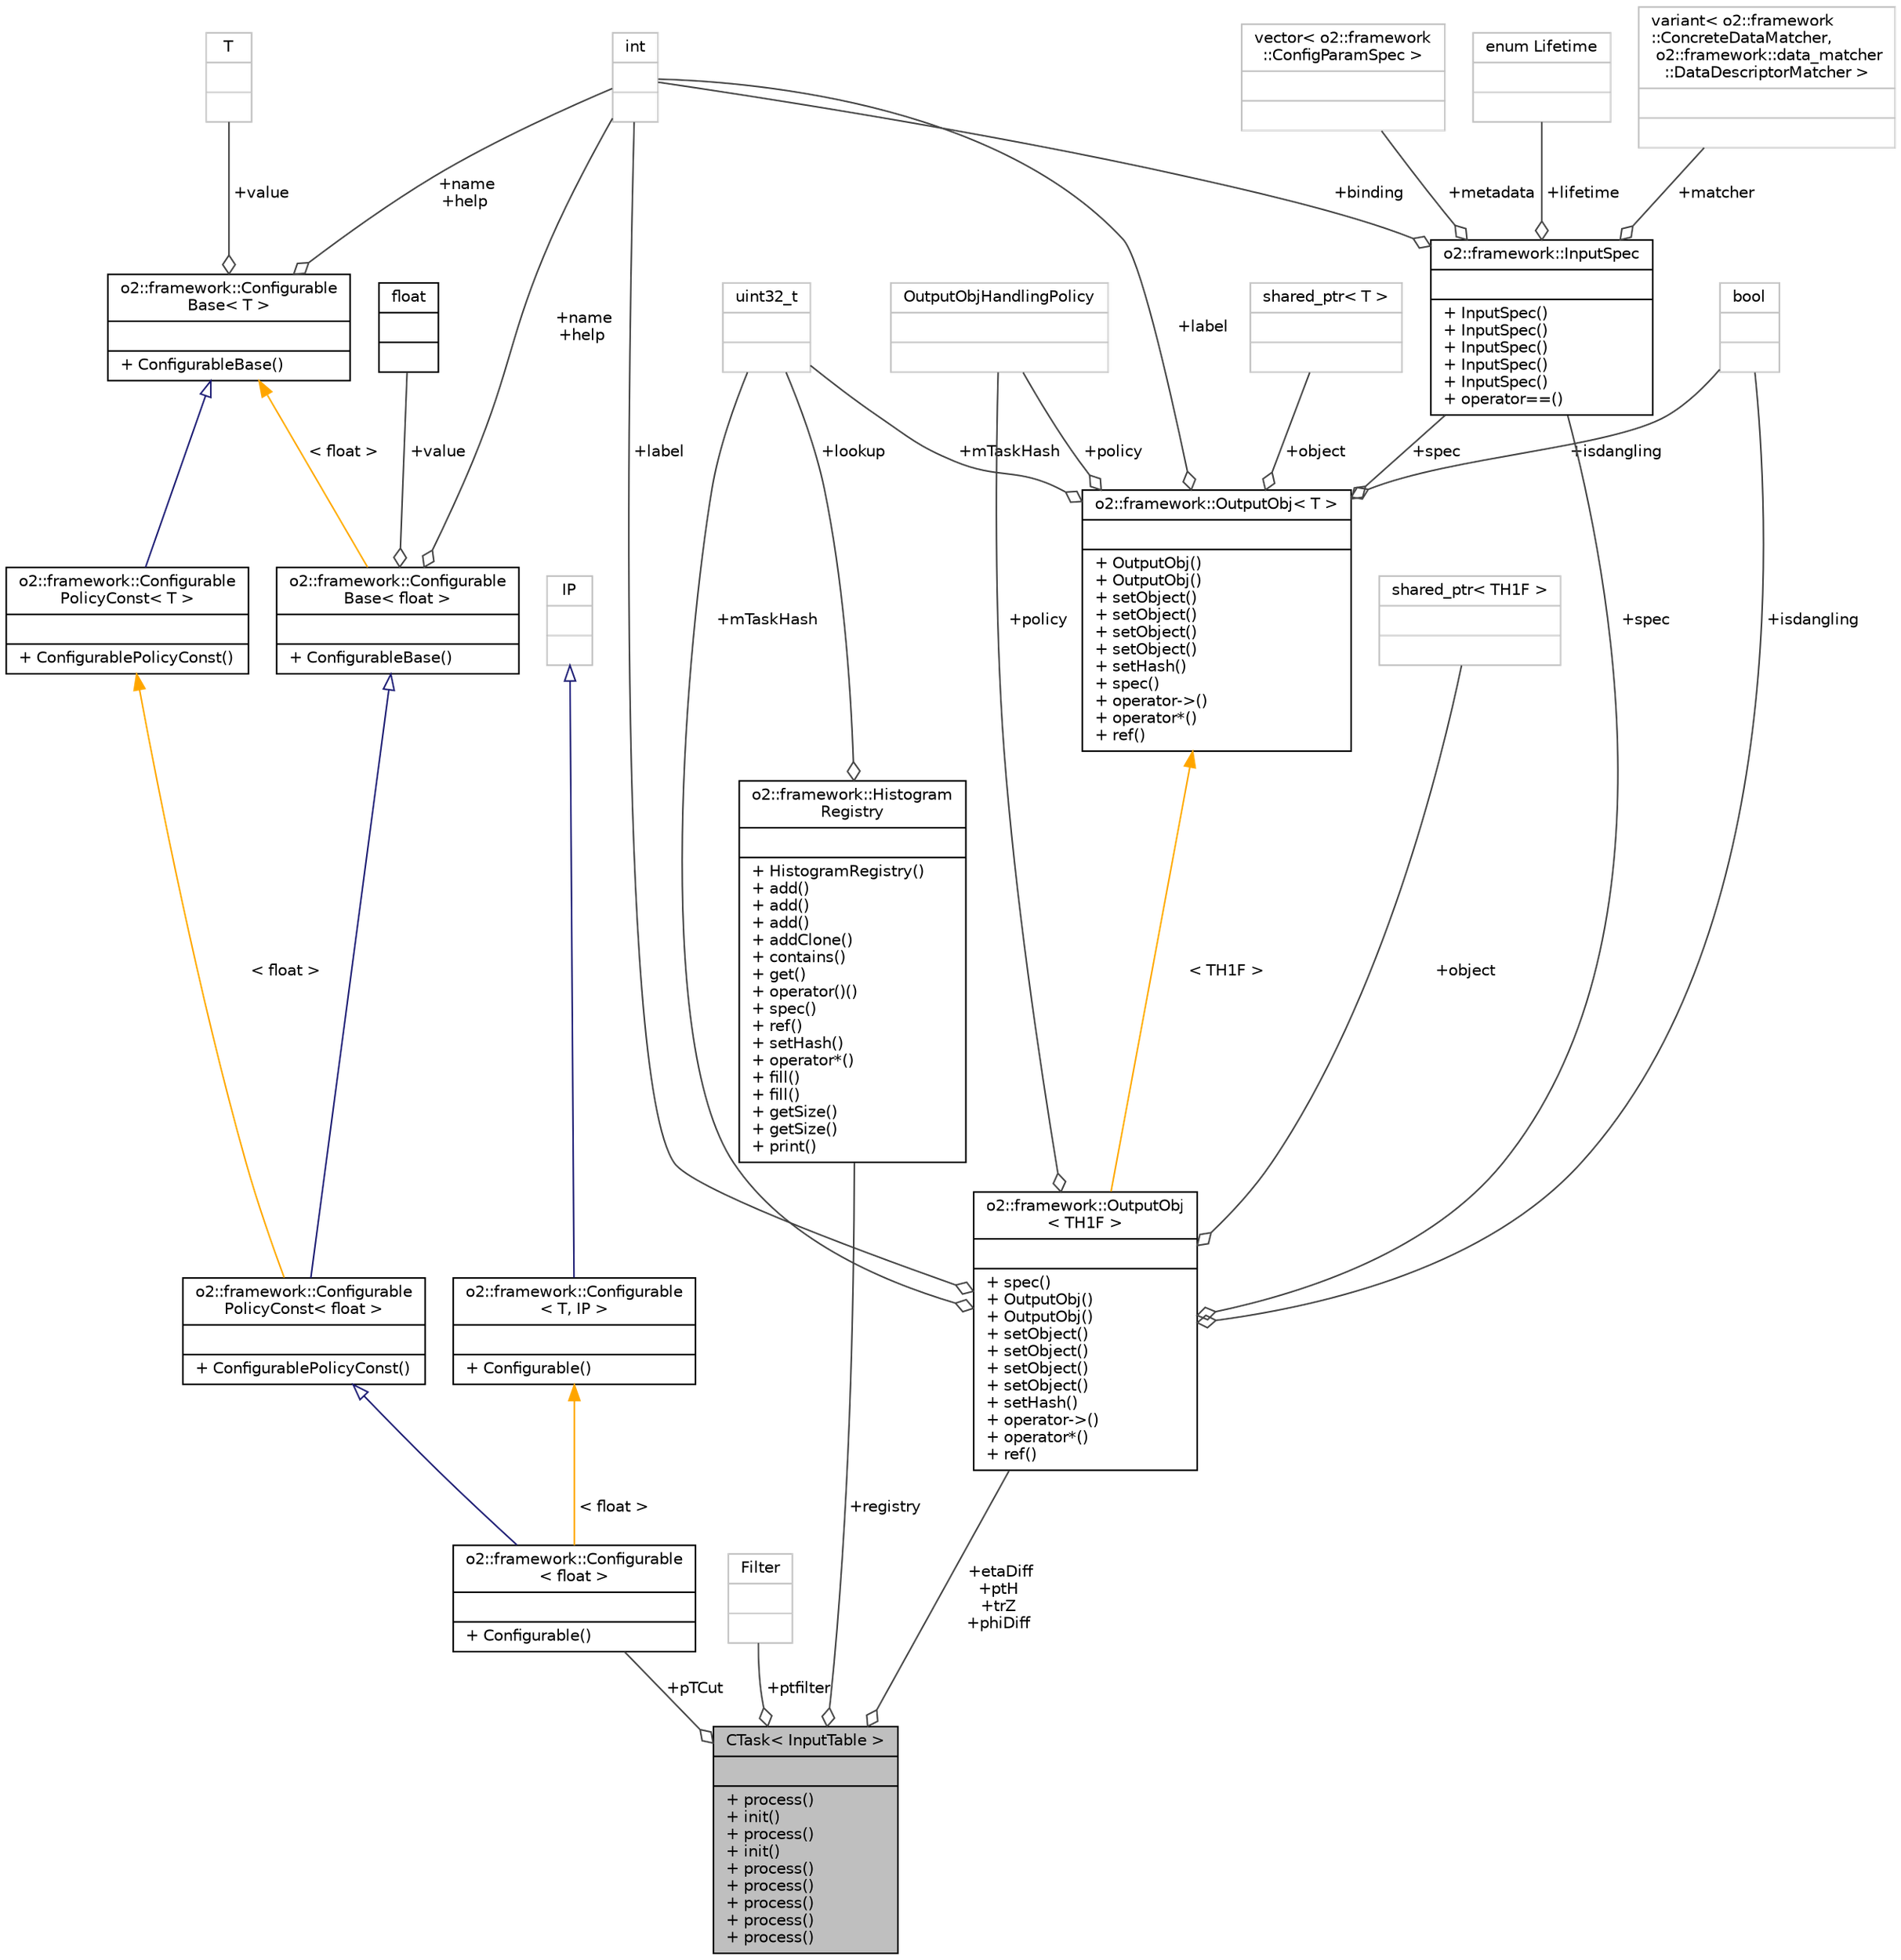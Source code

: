 digraph "CTask&lt; InputTable &gt;"
{
 // INTERACTIVE_SVG=YES
  bgcolor="transparent";
  edge [fontname="Helvetica",fontsize="10",labelfontname="Helvetica",labelfontsize="10"];
  node [fontname="Helvetica",fontsize="10",shape=record];
  Node1 [label="{CTask\< InputTable \>\n||+ process()\l+ init()\l+ process()\l+ init()\l+ process()\l+ process()\l+ process()\l+ process()\l+ process()\l}",height=0.2,width=0.4,color="black", fillcolor="grey75", style="filled", fontcolor="black"];
  Node2 -> Node1 [color="grey25",fontsize="10",style="solid",label=" +registry" ,arrowhead="odiamond",fontname="Helvetica"];
  Node2 [label="{o2::framework::Histogram\lRegistry\n||+ HistogramRegistry()\l+ add()\l+ add()\l+ add()\l+ addClone()\l+ contains()\l+ get()\l+ operator()()\l+ spec()\l+ ref()\l+ setHash()\l+ operator*()\l+ fill()\l+ fill()\l+ getSize()\l+ getSize()\l+ print()\l}",height=0.2,width=0.4,color="black",URL="$d8/d34/classo2_1_1framework_1_1HistogramRegistry.html"];
  Node3 -> Node2 [color="grey25",fontsize="10",style="solid",label=" +lookup" ,arrowhead="odiamond",fontname="Helvetica"];
  Node3 [label="{uint32_t\n||}",height=0.2,width=0.4,color="grey75"];
  Node4 -> Node1 [color="grey25",fontsize="10",style="solid",label=" +ptfilter" ,arrowhead="odiamond",fontname="Helvetica"];
  Node4 [label="{Filter\n||}",height=0.2,width=0.4,color="grey75"];
  Node5 -> Node1 [color="grey25",fontsize="10",style="solid",label=" +pTCut" ,arrowhead="odiamond",fontname="Helvetica"];
  Node5 [label="{o2::framework::Configurable\l\< float \>\n||+ Configurable()\l}",height=0.2,width=0.4,color="black",URL="$d8/d71/structo2_1_1framework_1_1Configurable.html"];
  Node6 -> Node5 [dir="back",color="midnightblue",fontsize="10",style="solid",arrowtail="onormal",fontname="Helvetica"];
  Node6 [label="{o2::framework::Configurable\lPolicyConst\< float \>\n||+ ConfigurablePolicyConst()\l}",height=0.2,width=0.4,color="black",URL="$da/def/structo2_1_1framework_1_1ConfigurablePolicyConst.html"];
  Node7 -> Node6 [dir="back",color="midnightblue",fontsize="10",style="solid",arrowtail="onormal",fontname="Helvetica"];
  Node7 [label="{o2::framework::Configurable\lBase\< float \>\n||+ ConfigurableBase()\l}",height=0.2,width=0.4,color="black",URL="$da/d2f/structo2_1_1framework_1_1ConfigurableBase.html"];
  Node8 -> Node7 [color="grey25",fontsize="10",style="solid",label=" +value" ,arrowhead="odiamond",fontname="Helvetica"];
  Node8 [label="{float\n||}",height=0.2,width=0.4,color="black",URL="$d4/dc3/classfloat.html"];
  Node9 -> Node7 [color="grey25",fontsize="10",style="solid",label=" +name\n+help" ,arrowhead="odiamond",fontname="Helvetica"];
  Node9 [label="{int\n||}",height=0.2,width=0.4,color="grey75"];
  Node10 -> Node7 [dir="back",color="orange",fontsize="10",style="solid",label=" \< float \>" ,fontname="Helvetica"];
  Node10 [label="{o2::framework::Configurable\lBase\< T \>\n||+ ConfigurableBase()\l}",height=0.2,width=0.4,color="black",URL="$da/d2f/structo2_1_1framework_1_1ConfigurableBase.html"];
  Node9 -> Node10 [color="grey25",fontsize="10",style="solid",label=" +name\n+help" ,arrowhead="odiamond",fontname="Helvetica"];
  Node11 -> Node10 [color="grey25",fontsize="10",style="solid",label=" +value" ,arrowhead="odiamond",fontname="Helvetica"];
  Node11 [label="{T\n||}",height=0.2,width=0.4,color="grey75"];
  Node12 -> Node6 [dir="back",color="orange",fontsize="10",style="solid",label=" \< float \>" ,fontname="Helvetica"];
  Node12 [label="{o2::framework::Configurable\lPolicyConst\< T \>\n||+ ConfigurablePolicyConst()\l}",height=0.2,width=0.4,color="black",URL="$da/def/structo2_1_1framework_1_1ConfigurablePolicyConst.html"];
  Node10 -> Node12 [dir="back",color="midnightblue",fontsize="10",style="solid",arrowtail="onormal",fontname="Helvetica"];
  Node13 -> Node5 [dir="back",color="orange",fontsize="10",style="solid",label=" \< float \>" ,fontname="Helvetica"];
  Node13 [label="{o2::framework::Configurable\l\< T, IP \>\n||+ Configurable()\l}",height=0.2,width=0.4,color="black",URL="$d8/d71/structo2_1_1framework_1_1Configurable.html"];
  Node14 -> Node13 [dir="back",color="midnightblue",fontsize="10",style="solid",arrowtail="onormal",fontname="Helvetica"];
  Node14 [label="{IP\n||}",height=0.2,width=0.4,color="grey75"];
  Node15 -> Node1 [color="grey25",fontsize="10",style="solid",label=" +etaDiff\n+ptH\n+trZ\n+phiDiff" ,arrowhead="odiamond",fontname="Helvetica"];
  Node15 [label="{o2::framework::OutputObj\l\< TH1F \>\n||+ spec()\l+ OutputObj()\l+ OutputObj()\l+ setObject()\l+ setObject()\l+ setObject()\l+ setObject()\l+ setHash()\l+ operator-\>()\l+ operator*()\l+ ref()\l}",height=0.2,width=0.4,color="black",URL="$d4/d79/structo2_1_1framework_1_1OutputObj.html"];
  Node16 -> Node15 [color="grey25",fontsize="10",style="solid",label=" +policy" ,arrowhead="odiamond",fontname="Helvetica"];
  Node16 [label="{OutputObjHandlingPolicy\n||}",height=0.2,width=0.4,color="grey75"];
  Node3 -> Node15 [color="grey25",fontsize="10",style="solid",label=" +mTaskHash" ,arrowhead="odiamond",fontname="Helvetica"];
  Node9 -> Node15 [color="grey25",fontsize="10",style="solid",label=" +label" ,arrowhead="odiamond",fontname="Helvetica"];
  Node17 -> Node15 [color="grey25",fontsize="10",style="solid",label=" +isdangling" ,arrowhead="odiamond",fontname="Helvetica"];
  Node17 [label="{bool\n||}",height=0.2,width=0.4,color="grey75"];
  Node18 -> Node15 [color="grey25",fontsize="10",style="solid",label=" +spec" ,arrowhead="odiamond",fontname="Helvetica"];
  Node18 [label="{o2::framework::InputSpec\n||+ InputSpec()\l+ InputSpec()\l+ InputSpec()\l+ InputSpec()\l+ InputSpec()\l+ operator==()\l}",height=0.2,width=0.4,color="black",URL="$da/d96/structo2_1_1framework_1_1InputSpec.html"];
  Node19 -> Node18 [color="grey25",fontsize="10",style="solid",label=" +metadata" ,arrowhead="odiamond",fontname="Helvetica"];
  Node19 [label="{vector\< o2::framework\l::ConfigParamSpec \>\n||}",height=0.2,width=0.4,color="grey75"];
  Node20 -> Node18 [color="grey25",fontsize="10",style="solid",label=" +lifetime" ,arrowhead="odiamond",fontname="Helvetica"];
  Node20 [label="{enum Lifetime\n||}",height=0.2,width=0.4,color="grey75"];
  Node21 -> Node18 [color="grey25",fontsize="10",style="solid",label=" +matcher" ,arrowhead="odiamond",fontname="Helvetica"];
  Node21 [label="{variant\< o2::framework\l::ConcreteDataMatcher,\l o2::framework::data_matcher\l::DataDescriptorMatcher \>\n||}",height=0.2,width=0.4,color="grey75"];
  Node9 -> Node18 [color="grey25",fontsize="10",style="solid",label=" +binding" ,arrowhead="odiamond",fontname="Helvetica"];
  Node22 -> Node15 [color="grey25",fontsize="10",style="solid",label=" +object" ,arrowhead="odiamond",fontname="Helvetica"];
  Node22 [label="{shared_ptr\< TH1F \>\n||}",height=0.2,width=0.4,color="grey75"];
  Node23 -> Node15 [dir="back",color="orange",fontsize="10",style="solid",label=" \< TH1F \>" ,fontname="Helvetica"];
  Node23 [label="{o2::framework::OutputObj\< T \>\n||+ OutputObj()\l+ OutputObj()\l+ setObject()\l+ setObject()\l+ setObject()\l+ setObject()\l+ setHash()\l+ spec()\l+ operator-\>()\l+ operator*()\l+ ref()\l}",height=0.2,width=0.4,color="black",URL="$d4/d79/structo2_1_1framework_1_1OutputObj.html"];
  Node16 -> Node23 [color="grey25",fontsize="10",style="solid",label=" +policy" ,arrowhead="odiamond",fontname="Helvetica"];
  Node3 -> Node23 [color="grey25",fontsize="10",style="solid",label=" +mTaskHash" ,arrowhead="odiamond",fontname="Helvetica"];
  Node9 -> Node23 [color="grey25",fontsize="10",style="solid",label=" +label" ,arrowhead="odiamond",fontname="Helvetica"];
  Node24 -> Node23 [color="grey25",fontsize="10",style="solid",label=" +object" ,arrowhead="odiamond",fontname="Helvetica"];
  Node24 [label="{shared_ptr\< T \>\n||}",height=0.2,width=0.4,color="grey75"];
  Node17 -> Node23 [color="grey25",fontsize="10",style="solid",label=" +isdangling" ,arrowhead="odiamond",fontname="Helvetica"];
  Node18 -> Node23 [color="grey25",fontsize="10",style="solid",label=" +spec" ,arrowhead="odiamond",fontname="Helvetica"];
}
